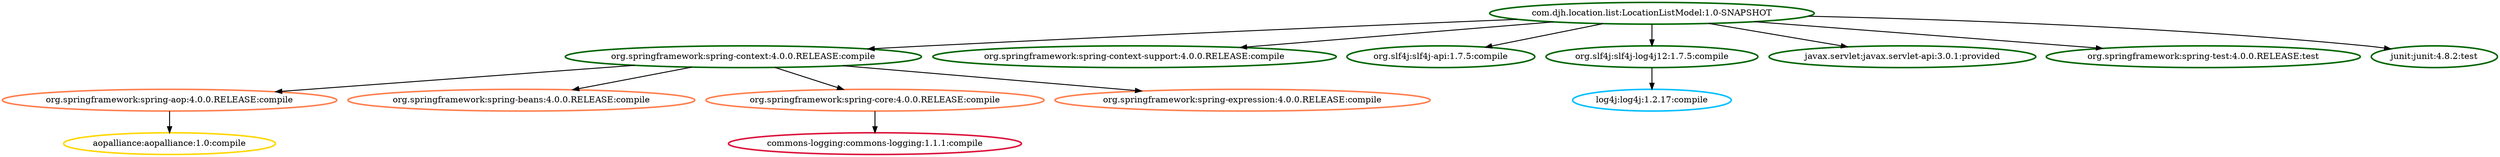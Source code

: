 digraph "com.djh.location.list:LocationListModel:jar:1.0-SNAPSHOT" { 
edge[arrowsize=1.0, penwidth=1.5];node[penwidth=2.5];
	 node[color=darkgreen] "com.djh.location.list:LocationListModel:1.0-SNAPSHOT" -> "org.springframework:spring-context:4.0.0.RELEASE:compile";
	 node[color=darkgreen] "com.djh.location.list:LocationListModel:1.0-SNAPSHOT" -> "org.springframework:spring-context-support:4.0.0.RELEASE:compile";
	 node[color=darkgreen] "com.djh.location.list:LocationListModel:1.0-SNAPSHOT" -> "org.slf4j:slf4j-api:1.7.5:compile";
	 node[color=darkgreen] "com.djh.location.list:LocationListModel:1.0-SNAPSHOT" -> "org.slf4j:slf4j-log4j12:1.7.5:compile";
	 node[color=darkgreen] "com.djh.location.list:LocationListModel:1.0-SNAPSHOT" -> "javax.servlet:javax.servlet-api:3.0.1:provided";
	 node[color=darkgreen] "com.djh.location.list:LocationListModel:1.0-SNAPSHOT" -> "org.springframework:spring-test:4.0.0.RELEASE:test";
	 node[color=darkgreen] "com.djh.location.list:LocationListModel:1.0-SNAPSHOT" -> "junit:junit:4.8.2:test";
	 node[color=coral] "org.springframework:spring-context:4.0.0.RELEASE:compile" -> "org.springframework:spring-aop:4.0.0.RELEASE:compile";
	 node[color=coral] "org.springframework:spring-context:4.0.0.RELEASE:compile" -> "org.springframework:spring-beans:4.0.0.RELEASE:compile";
	 node[color=coral] "org.springframework:spring-context:4.0.0.RELEASE:compile" -> "org.springframework:spring-core:4.0.0.RELEASE:compile";
	 node[color=coral] "org.springframework:spring-context:4.0.0.RELEASE:compile" -> "org.springframework:spring-expression:4.0.0.RELEASE:compile";
	 node[color=gold] "org.springframework:spring-aop:4.0.0.RELEASE:compile" -> "aopalliance:aopalliance:1.0:compile";
	 node[color=crimson] "org.springframework:spring-core:4.0.0.RELEASE:compile" -> "commons-logging:commons-logging:1.1.1:compile";
	 node[color=deepskyblue] "org.slf4j:slf4j-log4j12:1.7.5:compile" -> "log4j:log4j:1.2.17:compile";
 } 